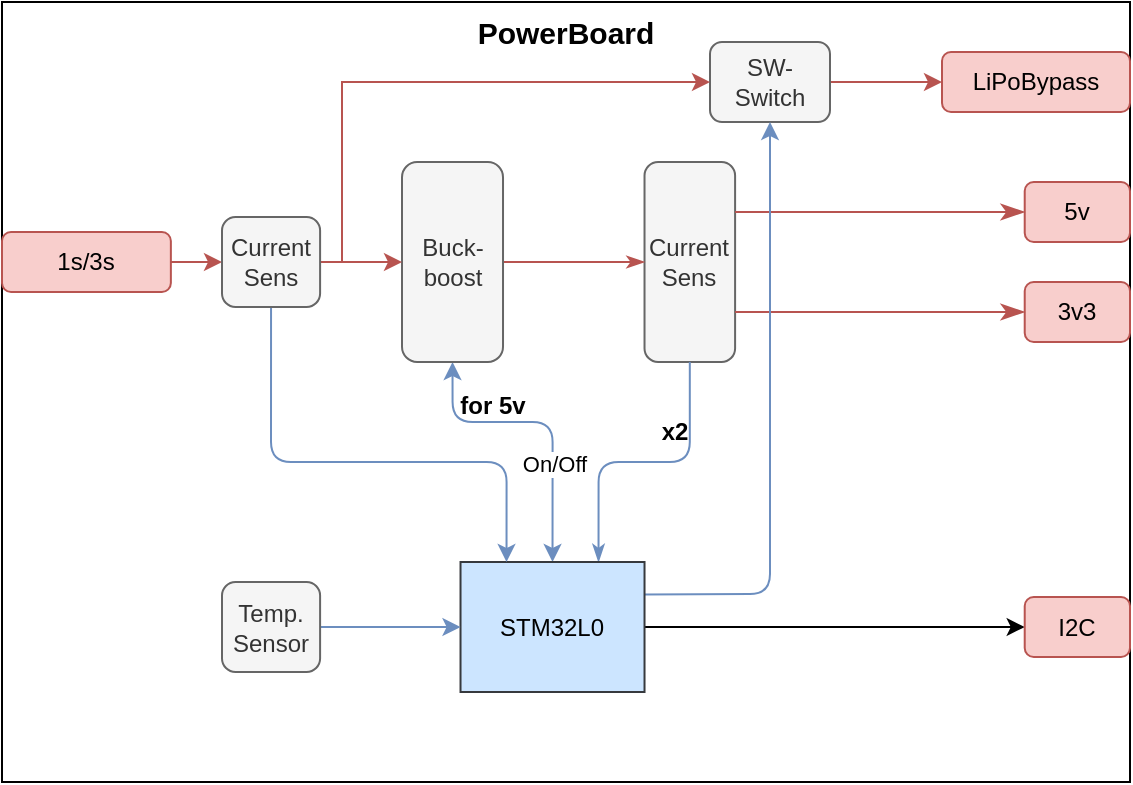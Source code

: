 <mxfile scale="1" border="10">
    <diagram id="UOXN40VcB8J7U4mDUD6y" name="Página-1">
        <mxGraphModel dx="1548" dy="462" grid="1" gridSize="10" guides="1" tooltips="1" connect="1" arrows="1" fold="1" page="1" pageScale="1" pageWidth="827" pageHeight="1169" math="1" shadow="0">
            <root>
                <mxCell id="0"/>
                <mxCell id="1" parent="0"/>
                <mxCell id="0vmlNwfWL53SqXTow_9W-1" value="PowerBoard" style="rounded=0;whiteSpace=wrap;html=1;container=1;verticalAlign=top;fontStyle=1;fontSize=15;" parent="1" vertex="1">
                    <mxGeometry x="-10" y="760" width="564" height="390" as="geometry">
                        <mxRectangle x="100" y="940" width="288" height="170" as="alternateBounds"/>
                    </mxGeometry>
                </mxCell>
                <mxCell id="kVmouNj2UzlXap2N-P90-6" value="" style="edgeStyle=orthogonalEdgeStyle;rounded=0;orthogonalLoop=1;jettySize=auto;html=1;fillColor=#f8cecc;gradientColor=#ea6b66;strokeColor=#b85450;" parent="0vmlNwfWL53SqXTow_9W-1" source="0vmlNwfWL53SqXTow_9W-4" target="kVmouNj2UzlXap2N-P90-4" edge="1">
                    <mxGeometry relative="1" as="geometry"/>
                </mxCell>
                <mxCell id="0vmlNwfWL53SqXTow_9W-4" value="1s/3s" style="rounded=1;whiteSpace=wrap;html=1;fillColor=#f8cecc;strokeColor=#b85450;" parent="0vmlNwfWL53SqXTow_9W-1" vertex="1">
                    <mxGeometry y="115" width="84.435" height="30" as="geometry"/>
                </mxCell>
                <mxCell id="0vmlNwfWL53SqXTow_9W-5" value="5v" style="rounded=1;whiteSpace=wrap;html=1;fillColor=#f8cecc;strokeColor=#b85450;" parent="0vmlNwfWL53SqXTow_9W-1" vertex="1">
                    <mxGeometry x="511.36" y="90" width="52.64" height="30" as="geometry"/>
                </mxCell>
                <mxCell id="0vmlNwfWL53SqXTow_9W-6" value="3v3" style="rounded=1;whiteSpace=wrap;html=1;fillColor=#f8cecc;strokeColor=#b85450;" parent="0vmlNwfWL53SqXTow_9W-1" vertex="1">
                    <mxGeometry x="511.36" y="140" width="52.64" height="30" as="geometry"/>
                </mxCell>
                <mxCell id="0vmlNwfWL53SqXTow_9W-10" value="Current&lt;div&gt;Sens&lt;/div&gt;" style="rounded=1;whiteSpace=wrap;html=1;fillColor=#f5f5f5;fontColor=#333333;strokeColor=#666666;" parent="0vmlNwfWL53SqXTow_9W-1" vertex="1">
                    <mxGeometry x="321.26" y="80" width="45.29" height="100" as="geometry"/>
                </mxCell>
                <mxCell id="0vmlNwfWL53SqXTow_9W-11" style="edgeStyle=none;curved=1;rounded=0;orthogonalLoop=1;jettySize=auto;html=1;entryX=0;entryY=0.5;entryDx=0;entryDy=0;fontFamily=Architects Daughter;fontSource=https%3A%2F%2Ffonts.googleapis.com%2Fcss%3Ffamily%3DArchitects%2BDaughter;fontSize=16;startSize=14;endArrow=classicThin;endSize=9;sourcePerimeterSpacing=8;targetPerimeterSpacing=8;endFill=1;fillColor=#f8cecc;strokeColor=#b85450;exitX=1;exitY=0.25;exitDx=0;exitDy=0;gradientColor=#ea6b66;" parent="0vmlNwfWL53SqXTow_9W-1" source="0vmlNwfWL53SqXTow_9W-10" target="0vmlNwfWL53SqXTow_9W-5" edge="1">
                    <mxGeometry relative="1" as="geometry">
                        <mxPoint x="391.04" y="115" as="sourcePoint"/>
                    </mxGeometry>
                </mxCell>
                <mxCell id="0vmlNwfWL53SqXTow_9W-12" style="edgeStyle=none;curved=1;rounded=0;orthogonalLoop=1;jettySize=auto;html=1;entryX=0;entryY=0.5;entryDx=0;entryDy=0;fontFamily=Architects Daughter;fontSource=https%3A%2F%2Ffonts.googleapis.com%2Fcss%3Ffamily%3DArchitects%2BDaughter;fontSize=16;startSize=14;endArrow=classicThin;endSize=9;sourcePerimeterSpacing=8;targetPerimeterSpacing=8;endFill=1;fillColor=#f8cecc;strokeColor=#b85450;exitX=1;exitY=0.75;exitDx=0;exitDy=0;gradientColor=#ea6b66;" parent="0vmlNwfWL53SqXTow_9W-1" source="0vmlNwfWL53SqXTow_9W-10" target="0vmlNwfWL53SqXTow_9W-6" edge="1">
                    <mxGeometry relative="1" as="geometry">
                        <mxPoint x="316.632" y="165" as="sourcePoint"/>
                    </mxGeometry>
                </mxCell>
                <mxCell id="0vmlNwfWL53SqXTow_9W-13" style="edgeStyle=orthogonalEdgeStyle;rounded=1;orthogonalLoop=1;jettySize=auto;html=1;exitX=0.5;exitY=1;exitDx=0;exitDy=0;fontFamily=Architects Daughter;fontSource=https%3A%2F%2Ffonts.googleapis.com%2Fcss%3Ffamily%3DArchitects%2BDaughter;fontSize=16;startSize=6;endArrow=classicThin;endSize=6;sourcePerimeterSpacing=8;targetPerimeterSpacing=8;endFill=1;entryX=0.75;entryY=0;entryDx=0;entryDy=0;fillColor=#dae8fc;strokeColor=#6c8ebf;gradientColor=#7ea6e0;curved=0;" parent="0vmlNwfWL53SqXTow_9W-1" source="0vmlNwfWL53SqXTow_9W-10" target="kVmouNj2UzlXap2N-P90-1" edge="1">
                    <mxGeometry relative="1" as="geometry">
                        <mxPoint x="284.968" y="250.0" as="targetPoint"/>
                        <mxPoint x="240.64" y="181.12" as="sourcePoint"/>
                    </mxGeometry>
                </mxCell>
                <mxCell id="0vmlNwfWL53SqXTow_9W-14" value="" style="edgeStyle=none;curved=1;rounded=0;orthogonalLoop=1;jettySize=auto;html=1;fontFamily=Architects Daughter;fontSource=https%3A%2F%2Ffonts.googleapis.com%2Fcss%3Ffamily%3DArchitects%2BDaughter;fontSize=16;endArrow=classicThin;sourcePerimeterSpacing=8;targetPerimeterSpacing=8;endFill=1;entryX=0;entryY=0.5;entryDx=0;entryDy=0;exitX=1;exitY=0.5;exitDx=0;exitDy=0;fillColor=#f8cecc;strokeColor=#b85450;gradientColor=#ea6b66;" parent="0vmlNwfWL53SqXTow_9W-1" source="0vmlNwfWL53SqXTow_9W-20" target="0vmlNwfWL53SqXTow_9W-10" edge="1">
                    <mxGeometry relative="1" as="geometry">
                        <mxPoint x="293.6" y="130" as="sourcePoint"/>
                    </mxGeometry>
                </mxCell>
                <mxCell id="kVmouNj2UzlXap2N-P90-2" style="edgeStyle=orthogonalEdgeStyle;rounded=1;orthogonalLoop=1;jettySize=auto;html=1;exitX=0.5;exitY=1;exitDx=0;exitDy=0;entryX=0.5;entryY=0;entryDx=0;entryDy=0;fillColor=#dae8fc;strokeColor=#6c8ebf;curved=0;startArrow=classic;startFill=1;" parent="0vmlNwfWL53SqXTow_9W-1" source="0vmlNwfWL53SqXTow_9W-20" target="kVmouNj2UzlXap2N-P90-1" edge="1">
                    <mxGeometry relative="1" as="geometry">
                        <mxPoint x="275.26" y="180" as="sourcePoint"/>
                        <Array as="points">
                            <mxPoint x="225" y="210"/>
                            <mxPoint x="275" y="210"/>
                        </Array>
                    </mxGeometry>
                </mxCell>
                <mxCell id="kVmouNj2UzlXap2N-P90-3" value="On/Off" style="edgeLabel;html=1;align=center;verticalAlign=middle;resizable=0;points=[];" parent="kVmouNj2UzlXap2N-P90-2" vertex="1" connectable="0">
                    <mxGeometry x="0.191" relative="1" as="geometry">
                        <mxPoint y="11" as="offset"/>
                    </mxGeometry>
                </mxCell>
                <mxCell id="0vmlNwfWL53SqXTow_9W-20" value="Buck-boost" style="rounded=1;whiteSpace=wrap;html=1;fillColor=#f5f5f5;fontColor=#333333;strokeColor=#666666;" parent="0vmlNwfWL53SqXTow_9W-1" vertex="1">
                    <mxGeometry x="200" y="80" width="50.51" height="100" as="geometry"/>
                </mxCell>
                <mxCell id="0vmlNwfWL53SqXTow_9W-35" value="LiPoBypass" style="rounded=1;whiteSpace=wrap;html=1;fillColor=#f8cecc;strokeColor=#b85450;" parent="0vmlNwfWL53SqXTow_9W-1" vertex="1">
                    <mxGeometry x="470" y="25" width="94" height="30" as="geometry"/>
                </mxCell>
                <mxCell id="0vmlNwfWL53SqXTow_9W-40" value="for 5v" style="text;html=1;align=center;verticalAlign=middle;resizable=0;points=[];autosize=1;strokeColor=none;fillColor=none;fontStyle=1" parent="0vmlNwfWL53SqXTow_9W-1" vertex="1">
                    <mxGeometry x="220.0" y="187" width="50" height="30" as="geometry"/>
                </mxCell>
                <mxCell id="0vmlNwfWL53SqXTow_9W-41" value="x2" style="text;html=1;align=center;verticalAlign=middle;resizable=0;points=[];autosize=1;strokeColor=none;fillColor=none;fontStyle=1" parent="0vmlNwfWL53SqXTow_9W-1" vertex="1">
                    <mxGeometry x="316.24" y="200" width="40" height="30" as="geometry"/>
                </mxCell>
                <mxCell id="0vmlNwfWL53SqXTow_9W-42" style="edgeStyle=orthogonalEdgeStyle;rounded=0;orthogonalLoop=1;jettySize=auto;html=1;exitX=1;exitY=0.5;exitDx=0;exitDy=0;entryX=0;entryY=0.5;entryDx=0;entryDy=0;fillColor=#f8cecc;gradientColor=#ea6b66;strokeColor=#b85450;" parent="0vmlNwfWL53SqXTow_9W-1" source="0vmlNwfWL53SqXTow_9W-43" target="0vmlNwfWL53SqXTow_9W-35" edge="1">
                    <mxGeometry relative="1" as="geometry"/>
                </mxCell>
                <mxCell id="0vmlNwfWL53SqXTow_9W-43" value="SW-Switch" style="rounded=1;whiteSpace=wrap;html=1;fillColor=#f5f5f5;fontColor=#333333;strokeColor=#666666;" parent="0vmlNwfWL53SqXTow_9W-1" vertex="1">
                    <mxGeometry x="354" y="20" width="60" height="40" as="geometry"/>
                </mxCell>
                <mxCell id="kVmouNj2UzlXap2N-P90-12" style="edgeStyle=orthogonalEdgeStyle;rounded=0;orthogonalLoop=1;jettySize=auto;html=1;exitX=1;exitY=0.5;exitDx=0;exitDy=0;entryX=0;entryY=0.5;entryDx=0;entryDy=0;" parent="0vmlNwfWL53SqXTow_9W-1" source="kVmouNj2UzlXap2N-P90-1" target="kVmouNj2UzlXap2N-P90-11" edge="1">
                    <mxGeometry relative="1" as="geometry"/>
                </mxCell>
                <mxCell id="3" style="edgeStyle=none;html=1;exitX=1;exitY=0.25;exitDx=0;exitDy=0;entryX=0.5;entryY=1;entryDx=0;entryDy=0;fillColor=#dae8fc;strokeColor=#6c8ebf;" edge="1" parent="0vmlNwfWL53SqXTow_9W-1" source="kVmouNj2UzlXap2N-P90-1" target="0vmlNwfWL53SqXTow_9W-43">
                    <mxGeometry relative="1" as="geometry">
                        <Array as="points">
                            <mxPoint x="384" y="296"/>
                        </Array>
                    </mxGeometry>
                </mxCell>
                <mxCell id="kVmouNj2UzlXap2N-P90-1" value="STM32L0" style="rounded=0;whiteSpace=wrap;html=1;fillColor=#cce5ff;strokeColor=#36393d;" parent="0vmlNwfWL53SqXTow_9W-1" vertex="1">
                    <mxGeometry x="229.26" y="280" width="92" height="65" as="geometry"/>
                </mxCell>
                <mxCell id="kVmouNj2UzlXap2N-P90-7" style="edgeStyle=orthogonalEdgeStyle;rounded=1;orthogonalLoop=1;jettySize=auto;html=1;exitX=0.5;exitY=1;exitDx=0;exitDy=0;entryX=0.25;entryY=0;entryDx=0;entryDy=0;fillColor=#dae8fc;gradientColor=#7ea6e0;strokeColor=#6c8ebf;curved=0;" parent="0vmlNwfWL53SqXTow_9W-1" source="kVmouNj2UzlXap2N-P90-4" target="kVmouNj2UzlXap2N-P90-1" edge="1">
                    <mxGeometry relative="1" as="geometry">
                        <Array as="points">
                            <mxPoint x="135" y="230"/>
                            <mxPoint x="252" y="230"/>
                        </Array>
                    </mxGeometry>
                </mxCell>
                <mxCell id="kVmouNj2UzlXap2N-P90-8" style="edgeStyle=orthogonalEdgeStyle;rounded=0;orthogonalLoop=1;jettySize=auto;html=1;exitX=1;exitY=0.5;exitDx=0;exitDy=0;entryX=0;entryY=0.5;entryDx=0;entryDy=0;fillColor=#f8cecc;gradientColor=#ea6b66;strokeColor=#b85450;" parent="0vmlNwfWL53SqXTow_9W-1" source="kVmouNj2UzlXap2N-P90-4" target="0vmlNwfWL53SqXTow_9W-20" edge="1">
                    <mxGeometry relative="1" as="geometry">
                        <Array as="points">
                            <mxPoint x="170" y="130"/>
                            <mxPoint x="170" y="130"/>
                        </Array>
                    </mxGeometry>
                </mxCell>
                <mxCell id="kVmouNj2UzlXap2N-P90-13" style="edgeStyle=orthogonalEdgeStyle;rounded=0;orthogonalLoop=1;jettySize=auto;html=1;exitX=1;exitY=0.5;exitDx=0;exitDy=0;entryX=0;entryY=0.5;entryDx=0;entryDy=0;fillColor=#f8cecc;gradientColor=#ea6b66;strokeColor=#b85450;" parent="0vmlNwfWL53SqXTow_9W-1" source="kVmouNj2UzlXap2N-P90-4" target="0vmlNwfWL53SqXTow_9W-43" edge="1">
                    <mxGeometry relative="1" as="geometry">
                        <Array as="points">
                            <mxPoint x="170" y="130"/>
                            <mxPoint x="170" y="40"/>
                        </Array>
                    </mxGeometry>
                </mxCell>
                <mxCell id="kVmouNj2UzlXap2N-P90-4" value="Current&lt;div&gt;Sens&lt;/div&gt;" style="rounded=1;whiteSpace=wrap;html=1;fillColor=#f5f5f5;fontColor=#333333;strokeColor=#666666;" parent="0vmlNwfWL53SqXTow_9W-1" vertex="1">
                    <mxGeometry x="110.0" y="107.5" width="49.05" height="45" as="geometry"/>
                </mxCell>
                <mxCell id="kVmouNj2UzlXap2N-P90-11" value="I2C" style="rounded=1;whiteSpace=wrap;html=1;fillColor=#f8cecc;strokeColor=#b85450;" parent="0vmlNwfWL53SqXTow_9W-1" vertex="1">
                    <mxGeometry x="511.36" y="297.5" width="52.64" height="30" as="geometry"/>
                </mxCell>
                <mxCell id="6" style="edgeStyle=none;html=1;exitX=1;exitY=0.5;exitDx=0;exitDy=0;fillColor=#dae8fc;strokeColor=#6c8ebf;" edge="1" parent="0vmlNwfWL53SqXTow_9W-1" source="4" target="kVmouNj2UzlXap2N-P90-1">
                    <mxGeometry relative="1" as="geometry"/>
                </mxCell>
                <mxCell id="4" value="Temp.&lt;div&gt;Sensor&lt;/div&gt;" style="rounded=1;whiteSpace=wrap;html=1;fillColor=#f5f5f5;fontColor=#333333;strokeColor=#666666;" vertex="1" parent="0vmlNwfWL53SqXTow_9W-1">
                    <mxGeometry x="110.0" y="290" width="49.05" height="45" as="geometry"/>
                </mxCell>
            </root>
        </mxGraphModel>
    </diagram>
</mxfile>